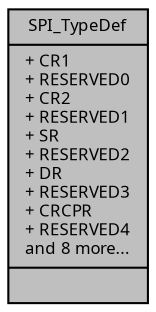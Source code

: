 digraph "SPI_TypeDef"
{
  edge [fontname="Sans",fontsize="8",labelfontname="Sans",labelfontsize="8"];
  node [fontname="Sans",fontsize="8",shape=record];
  Node1 [label="{SPI_TypeDef\n|+ CR1\l+ RESERVED0\l+ CR2\l+ RESERVED1\l+ SR\l+ RESERVED2\l+ DR\l+ RESERVED3\l+ CRCPR\l+ RESERVED4\land 8 more...\l|}",height=0.2,width=0.4,color="black", fillcolor="grey75", style="filled", fontcolor="black"];
}
